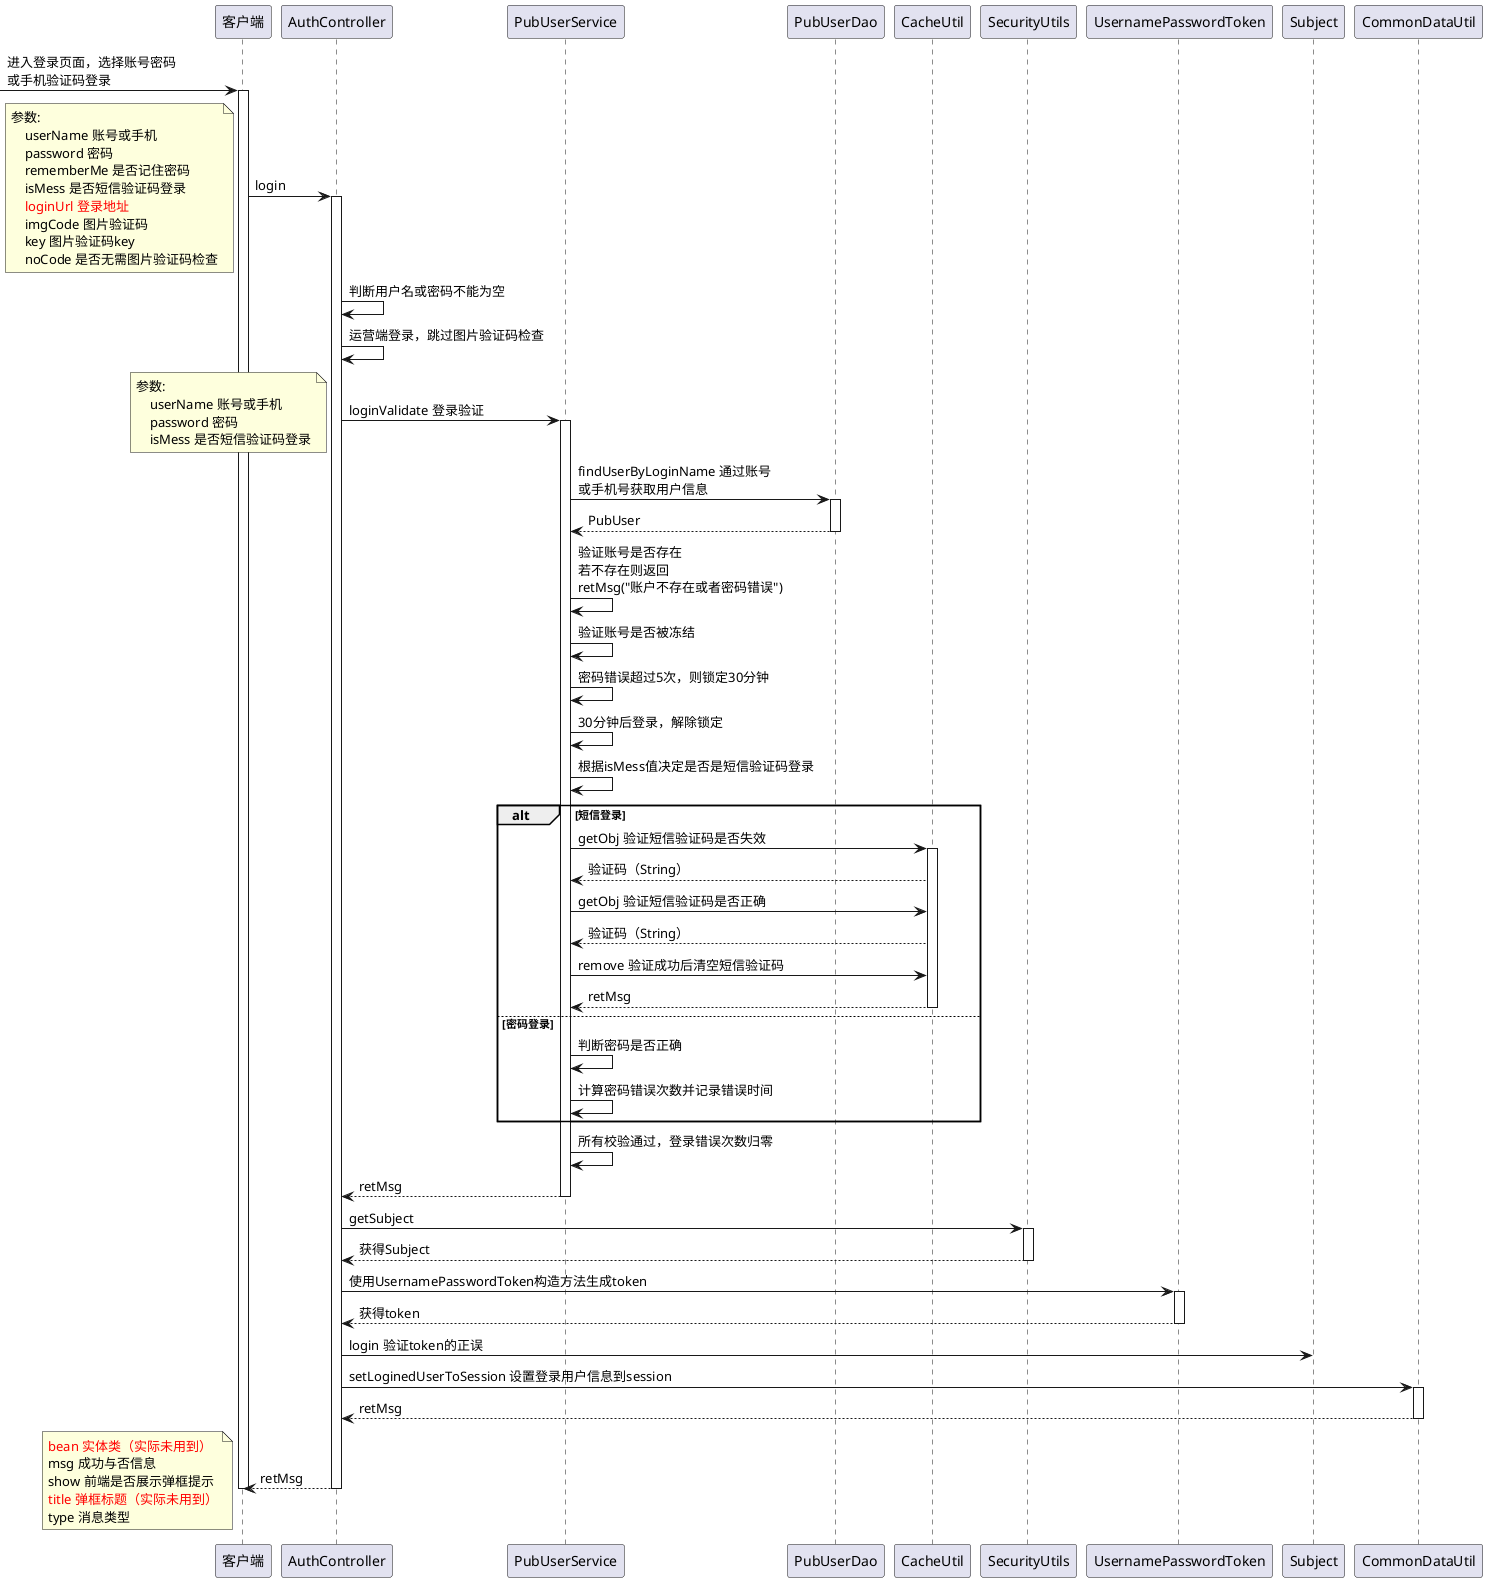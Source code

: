 @startuml
-> 客户端: 进入登录页面，选择账号密码\n或手机验证码登录
activate 客户端
客户端 -> AuthController: login
activate AuthController
note left
    参数:
        userName 账号或手机
        password 密码
        rememberMe 是否记住密码
        isMess 是否短信验证码登录
        <color red>loginUrl 登录地址
        imgCode 图片验证码
        key 图片验证码key
        noCode 是否无需图片验证码检查
end note

AuthController -> AuthController: 判断用户名或密码不能为空
AuthController -> AuthController: 运营端登录，跳过图片验证码检查
AuthController -> PubUserService: loginValidate 登录验证
note left
    参数:
        userName 账号或手机
        password 密码
        isMess 是否短信验证码登录
end note
activate PubUserService
PubUserService -> PubUserDao: findUserByLoginName 通过账号\n或手机号获取用户信息
activate PubUserDao
return PubUser

PubUserService -> PubUserService: 验证账号是否存在\n若不存在则返回\nretMsg("账户不存在或者密码错误")
PubUserService -> PubUserService: 验证账号是否被冻结
PubUserService -> PubUserService: 密码错误超过5次，则锁定30分钟
PubUserService -> PubUserService: 30分钟后登录，解除锁定
PubUserService -> PubUserService: 根据isMess值决定是否是短信验证码登录

alt 短信登录
PubUserService -> CacheUtil: getObj 验证短信验证码是否失效
activate CacheUtil
CacheUtil --> PubUserService: 验证码（String）

PubUserService -> CacheUtil: getObj 验证短信验证码是否正确
CacheUtil --> PubUserService: 验证码（String）
PubUserService -> CacheUtil: remove 验证成功后清空短信验证码
return retMsg

else 密码登录
PubUserService -> PubUserService: 判断密码是否正确
PubUserService -> PubUserService: 计算密码错误次数并记录错误时间

end alt
PubUserService -> PubUserService: 所有校验通过，登录错误次数归零
return retMsg
AuthController -> SecurityUtils: getSubject
activate SecurityUtils
return 获得Subject

AuthController -> UsernamePasswordToken: 使用UsernamePasswordToken构造方法生成token
activate UsernamePasswordToken
return 获得token

AuthController -> Subject: login 验证token的正误

AuthController -> CommonDataUtil: setLoginedUserToSession 设置登录用户信息到session
activate CommonDataUtil
return retMsg
return retMsg

note left
    <color red>bean 实体类（实际未用到）
    msg 成功与否信息
    show 前端是否展示弹框提示
    <color red>title 弹框标题（实际未用到）
    type 消息类型
end note
deactivate 客户端

@enduml